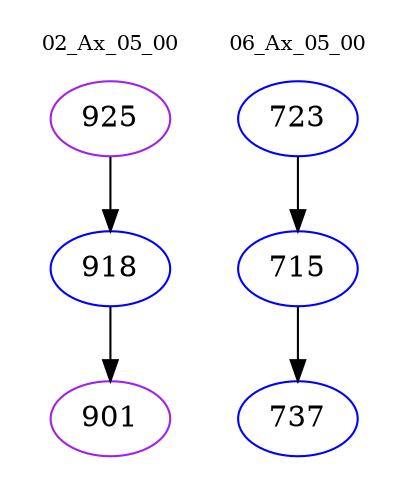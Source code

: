 digraph{
subgraph cluster_0 {
color = white
label = "02_Ax_05_00";
fontsize=10;
T0_925 [label="925", color="purple"]
T0_925 -> T0_918 [color="black"]
T0_918 [label="918", color="blue"]
T0_918 -> T0_901 [color="black"]
T0_901 [label="901", color="purple"]
}
subgraph cluster_1 {
color = white
label = "06_Ax_05_00";
fontsize=10;
T1_723 [label="723", color="blue"]
T1_723 -> T1_715 [color="black"]
T1_715 [label="715", color="blue"]
T1_715 -> T1_737 [color="black"]
T1_737 [label="737", color="blue"]
}
}
